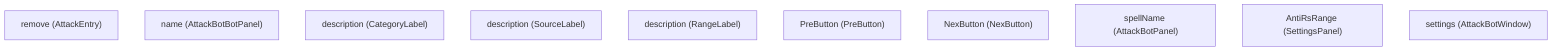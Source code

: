 graph TD
    W0["remove (AttackEntry)"]
    W1["name (AttackBotBotPanel)"]
    W2["description (CategoryLabel)"]
    W3["description (SourceLabel)"]
    W4["description (RangeLabel)"]
    W5["PreButton (PreButton)"]
    W6["NexButton (NexButton)"]
    W7["spellName (AttackBotPanel)"]
    W8["AntiRsRange (SettingsPanel)"]
    W9["settings (AttackBotWindow)"]